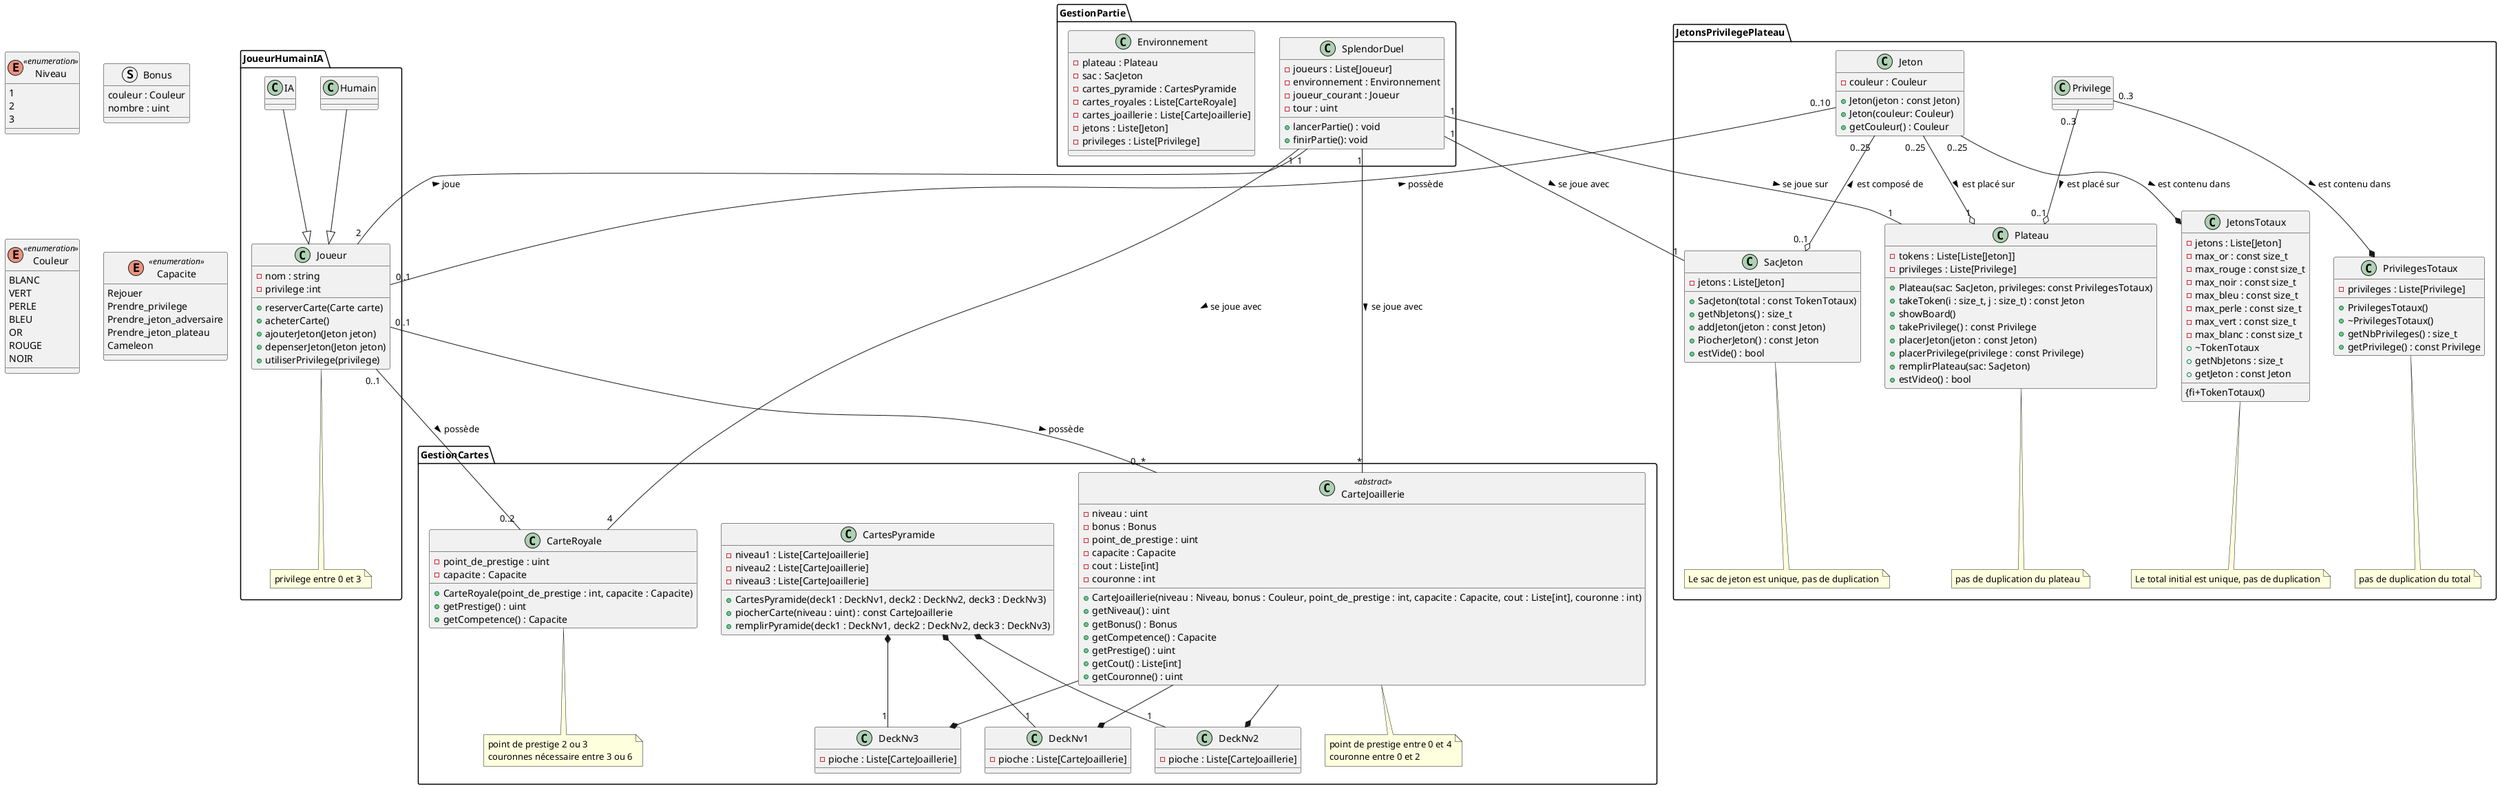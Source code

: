 @startuml
'skinparam classAttributeIconSize 0

enum Niveau <<enumeration >> {
  1
  2
  3
}

struct Bonus {
    couleur : Couleur
    nombre : uint
}

enum Couleur <<enumeration >> {
  BLANC
  VERT
  PERLE
  BLEU
  OR
  ROUGE
  NOIR
}

namespace JetonsPrivilegePlateau {

class Jeton {
   -couleur : Couleur
   +Jeton(jeton : const Jeton)
   +Jeton(couleur: Couleur)
   +getCouleur() : Couleur
}

class Privilege{
}

class SacJeton{
  -jetons : Liste[Jeton]
  +SacJeton(total : const TokenTotaux)
  +getNbJetons() : size_t
  +addJeton(jeton : const Jeton)
  +PiocherJeton() : const Jeton
  +estVide() : bool
}
note bottom of SacJeton : Le sac de jeton est unique, pas de duplication

class JetonsTotaux{
   -jetons : Liste[Jeton]
   -max_or : const size_t
   -max_rouge : const size_t
   -max_noir : const size_t
   -max_bleu : const size_t
   -max_perle : const size_t
   -max_vert : const size_t
   -max_blanc : const size_t
   {fi+TokenTotaux()
   +~TokenTotaux
   +getNbJetons : size_t
   +getJeton : const Jeton
}
note bottom of JetonsTotaux: Le total initial est unique, pas de duplication

class PrivilegesTotaux{
   -privileges : Liste[Privilege]
   +PrivilegesTotaux()
   +~PrivilegesTotaux()
   +getNbPrivileges() : size_t
   +getPrivilege() : const Privilege
}
note bottom of PrivilegesTotaux: pas de duplication du total

class Plateau{
   -tokens : Liste[Liste[Jeton]]
   -privileges : Liste[Privilege]
   +Plateau(sac: SacJeton, privileges: const PrivilegesTotaux)
   +takeToken(i : size_t, j : size_t) : const Jeton
   +showBoard()
   +takePrivilege() : const Privilege
   +placerJeton(jeton : const Jeton)
   +placerPrivilege(privilege : const Privilege)
   +remplirPlateau(sac: SacJeton)
   +estVideo() : bool
}
note bottom of Plateau: pas de duplication du plateau


' struct TupleIntJeton {
'   nombre : int
'   type_jeton : Jeton
' }

'class CoordonneeJeton{
'  x : int
'  y : int
'}
}

enum Capacite <<enumeration >> {
  Rejouer
  Prendre_privilege
  Prendre_jeton_adversaire
  Prendre_jeton_plateau
  Cameleon
}
namespace GestionPartie{

class SplendorDuel {
  - joueurs : Liste[Joueur]
  - environnement : Environnement
  - joueur_courant : Joueur
  - tour : uint
  + lancerPartie() : void
  + finirPartie(): void
}
class Environnement{
    - plateau : Plateau
    - sac : SacJeton
    - cartes_pyramide : CartesPyramide
    - cartes_royales : Liste[CarteRoyale]
    - cartes_joaillerie : Liste[CarteJoaillerie]
    -jetons : Liste[Jeton]
    -privileges : Liste[Privilege]
}
}
namespace JoueurHumainIA {

class Joueur {
  - nom : string
  - privilege :int 
  '- {field} jetons : List[TupleIntJeton]

  + reserverCarte(Carte carte)
  + acheterCarte()
  + ajouterJeton(Jeton jeton)
  + depenserJeton(Jeton jeton)
  + utiliserPrivilege(privilege)
}
note bottom of Joueur : privilege entre 0 et 3

class Humain{}
class IA{}
}

namespace GestionCartes{
class CarteJoaillerie <<abstract>>{
  - niveau : uint
  - bonus : Bonus
  - point_de_prestige : uint
  - capacite : Capacite
  - {field} cout : Liste[int]
  - couronne : int
  +CarteJoaillerie(niveau : Niveau, bonus : Couleur, point_de_prestige : int, capacite : Capacite, cout : Liste[int], couronne : int)
  +getNiveau() : uint
  +getBonus() : Bonus
  +getCompetence() : Capacite
  +getPrestige() : uint
  +getCout() : Liste[int]
  +getCouronne() : uint
}
note bottom of CarteJoaillerie : point de prestige entre 0 et 4\ncouronne entre 0 et 2


class CarteRoyale {
  - point_de_prestige : uint
  - capacite : Capacite
  +CarteRoyale(point_de_prestige : int, capacite : Capacite)
  +getPrestige() : uint
  +getCompetence() : Capacite
}
note bottom of CarteRoyale :  point de prestige 2 ou 3\ncouronnes nécessaire entre 3 ou 6


class DeckNv1{
  - pioche : Liste[CarteJoaillerie]
}

class DeckNv2{
  - pioche : Liste[CarteJoaillerie]
}

class DeckNv3{
  - pioche : Liste[CarteJoaillerie]
}

class CartesPyramide{
    - niveau1 : Liste[CarteJoaillerie]
    - niveau2 : Liste[CarteJoaillerie]
    - niveau3 : Liste[CarteJoaillerie]
    +CartesPyramide(deck1 : DeckNv1, deck2 : DeckNv2, deck3 : DeckNv3)
    +piocherCarte(niveau : uint) : const CarteJoaillerie
    +remplirPyramide(deck1 : DeckNv1, deck2 : DeckNv2, deck3 : DeckNv3)
}
}

SplendorDuel "1" -- "2" Joueur : < joue
SplendorDuel "1" -- "1" Plateau : se joue sur >
SplendorDuel "1" -- "1" SacJeton : se joue avec >
SplendorDuel "1" -- "*" CarteJoaillerie : se joue avec >
SplendorDuel "1" -- "4" CarteRoyale : se joue avec >

Jeton "0..25" --* JetonsTotaux : est contenu dans >
Privilege "0..3" --* PrivilegesTotaux : est contenu dans >
Jeton "0..10" -- "0..1" Joueur : possède <
Jeton "0..25" --o "0..1" SacJeton : est composé de <
Jeton "0..25" --o "1" Plateau : est placé sur >
Privilege "0..3" --o "0..1" Plateau : est placé sur >

IA --|> Joueur
Humain --|> Joueur
'CoordonneeJeton "0..25" --  "1" Plateau
'CoordonneeJeton "0..1" -- "1" Jeton

Joueur "0..1" -- "0..*" CarteJoaillerie : possède >
CarteJoaillerie --* DeckNv1
CarteJoaillerie --* DeckNv2
CarteJoaillerie --* DeckNv3
CartesPyramide *-- "1" DeckNv1
CartesPyramide *-- "1" DeckNv2
CartesPyramide *-- "1" DeckNv3

Joueur "0..1" -- "0..2" CarteRoyale : possède >


@enduml
